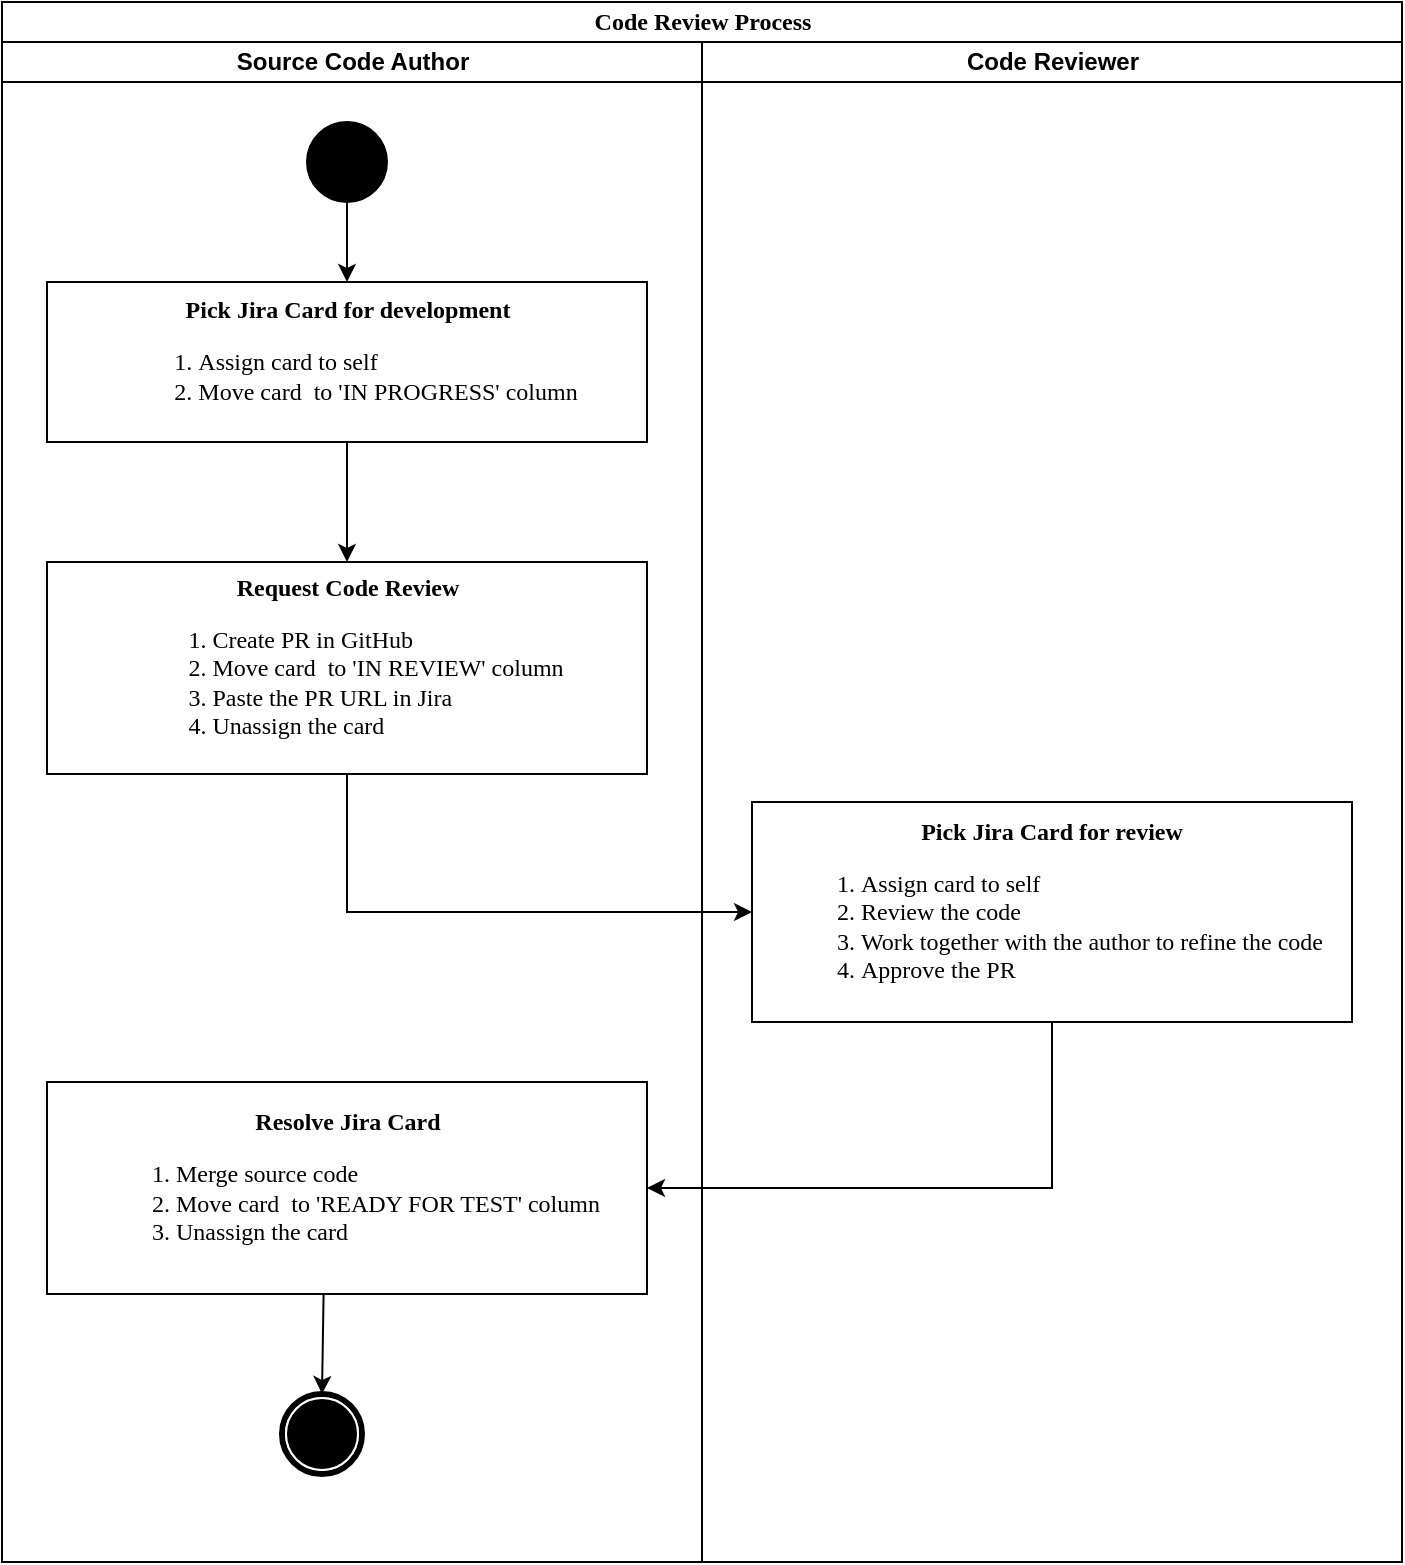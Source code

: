 <mxfile version="20.2.3" type="github">
  <diagram name="Page-1" id="0783ab3e-0a74-02c8-0abd-f7b4e66b4bec">
    <mxGraphModel dx="1562" dy="798" grid="1" gridSize="10" guides="1" tooltips="1" connect="1" arrows="1" fold="1" page="1" pageScale="1" pageWidth="850" pageHeight="1100" background="none" math="0" shadow="0">
      <root>
        <mxCell id="0" />
        <mxCell id="1" parent="0" />
        <mxCell id="1c1d494c118603dd-1" value="Code Review Process" style="swimlane;html=1;childLayout=stackLayout;startSize=20;rounded=0;shadow=0;comic=0;labelBackgroundColor=none;strokeWidth=1;fontFamily=Verdana;fontSize=12;align=center;" parent="1" vertex="1">
          <mxGeometry x="40" y="20" width="700" height="780" as="geometry" />
        </mxCell>
        <mxCell id="NRtrJIy5ohnwvk667oF4-37" value="" style="endArrow=classic;html=1;rounded=0;fontSize=11;exitX=0.5;exitY=1;exitDx=0;exitDy=0;entryX=0;entryY=0.5;entryDx=0;entryDy=0;edgeStyle=orthogonalEdgeStyle;" edge="1" parent="1c1d494c118603dd-1" source="NRtrJIy5ohnwvk667oF4-33" target="NRtrJIy5ohnwvk667oF4-34">
          <mxGeometry width="50" height="50" relative="1" as="geometry">
            <mxPoint x="370" y="380" as="sourcePoint" />
            <mxPoint x="420" y="330" as="targetPoint" />
          </mxGeometry>
        </mxCell>
        <mxCell id="NRtrJIy5ohnwvk667oF4-39" value="" style="endArrow=classic;html=1;rounded=0;fontSize=11;entryX=1;entryY=0.5;entryDx=0;entryDy=0;exitX=0.5;exitY=1;exitDx=0;exitDy=0;edgeStyle=orthogonalEdgeStyle;" edge="1" parent="1c1d494c118603dd-1" source="NRtrJIy5ohnwvk667oF4-34" target="NRtrJIy5ohnwvk667oF4-38">
          <mxGeometry width="50" height="50" relative="1" as="geometry">
            <mxPoint x="370" y="410" as="sourcePoint" />
            <mxPoint x="420" y="360" as="targetPoint" />
          </mxGeometry>
        </mxCell>
        <mxCell id="1c1d494c118603dd-2" value="Source Code Author" style="swimlane;html=1;startSize=20;" parent="1c1d494c118603dd-1" vertex="1">
          <mxGeometry y="20" width="350" height="760" as="geometry" />
        </mxCell>
        <mxCell id="NRtrJIy5ohnwvk667oF4-13" style="edgeStyle=orthogonalEdgeStyle;rounded=0;orthogonalLoop=1;jettySize=auto;html=1;exitX=0.5;exitY=1;exitDx=0;exitDy=0;fontSize=11;entryX=0.5;entryY=0;entryDx=0;entryDy=0;" edge="1" parent="1c1d494c118603dd-2" source="NRtrJIy5ohnwvk667oF4-10" target="NRtrJIy5ohnwvk667oF4-32">
          <mxGeometry relative="1" as="geometry">
            <mxPoint x="130" y="150" as="targetPoint" />
          </mxGeometry>
        </mxCell>
        <mxCell id="NRtrJIy5ohnwvk667oF4-10" value="" style="ellipse;whiteSpace=wrap;html=1;rounded=0;shadow=0;comic=0;labelBackgroundColor=none;strokeWidth=1;fillColor=#000000;fontFamily=Verdana;fontSize=12;align=center;" vertex="1" parent="1c1d494c118603dd-2">
          <mxGeometry x="152.5" y="40" width="40" height="40" as="geometry" />
        </mxCell>
        <mxCell id="NRtrJIy5ohnwvk667oF4-27" value="" style="endArrow=classic;html=1;rounded=0;fontSize=11;entryX=0.5;entryY=0;entryDx=0;entryDy=0;" edge="1" parent="1c1d494c118603dd-2" source="NRtrJIy5ohnwvk667oF4-32" target="NRtrJIy5ohnwvk667oF4-33">
          <mxGeometry width="50" height="50" relative="1" as="geometry">
            <mxPoint x="128.276" y="250" as="sourcePoint" />
            <mxPoint x="126.897" y="290" as="targetPoint" />
          </mxGeometry>
        </mxCell>
        <mxCell id="NRtrJIy5ohnwvk667oF4-32" value="&lt;b&gt;Pick Jira Card for development&lt;/b&gt;&lt;br&gt;&lt;div style=&quot;text-align: left;&quot;&gt;&lt;ol&gt;&lt;li&gt;&lt;span style=&quot;background-color: initial;&quot;&gt;Assign card to self&lt;/span&gt;&lt;/li&gt;&lt;li&gt;&lt;span style=&quot;background-color: initial;&quot;&gt;Move card&amp;nbsp; to &#39;IN PROGRESS&#39; column&lt;/span&gt;&lt;/li&gt;&lt;/ol&gt;&lt;/div&gt;" style="rounded=0;whiteSpace=wrap;html=1;shadow=0;comic=0;labelBackgroundColor=none;strokeWidth=1;fontFamily=Verdana;fontSize=12;align=center;arcSize=50;spacing=0;" vertex="1" parent="1c1d494c118603dd-2">
          <mxGeometry x="22.5" y="120" width="300" height="80" as="geometry" />
        </mxCell>
        <mxCell id="NRtrJIy5ohnwvk667oF4-33" value="&lt;b&gt;Request Code Review&lt;/b&gt;&lt;br&gt;&lt;div style=&quot;text-align: left;&quot;&gt;&lt;ol&gt;&lt;li&gt;&lt;span style=&quot;background-color: initial;&quot;&gt;Create PR in GitHub&lt;/span&gt;&lt;/li&gt;&lt;li&gt;&lt;span style=&quot;background-color: initial;&quot;&gt;Move card&amp;nbsp; to &#39;IN REVIEW&#39; column&lt;/span&gt;&lt;/li&gt;&lt;li&gt;&lt;span style=&quot;background-color: initial;&quot;&gt;Paste the PR URL in Jira&lt;/span&gt;&lt;/li&gt;&lt;li&gt;Unassign the card&lt;/li&gt;&lt;/ol&gt;&lt;/div&gt;" style="rounded=0;whiteSpace=wrap;html=1;shadow=0;comic=0;labelBackgroundColor=none;strokeWidth=1;fontFamily=Verdana;fontSize=12;align=center;arcSize=50;spacing=0;" vertex="1" parent="1c1d494c118603dd-2">
          <mxGeometry x="22.5" y="260" width="300" height="106" as="geometry" />
        </mxCell>
        <mxCell id="NRtrJIy5ohnwvk667oF4-38" value="&lt;b&gt;Resolve Jira Card&lt;/b&gt;&lt;br&gt;&lt;div style=&quot;text-align: left;&quot;&gt;&lt;ol&gt;&lt;li&gt;&lt;span style=&quot;background-color: initial;&quot;&gt;Merge source code&lt;/span&gt;&lt;/li&gt;&lt;li&gt;&lt;span style=&quot;background-color: initial;&quot;&gt;Move card&amp;nbsp; to &#39;READY FOR TEST&#39; column&lt;/span&gt;&lt;/li&gt;&lt;li&gt;Unassign the card&lt;/li&gt;&lt;/ol&gt;&lt;/div&gt;" style="rounded=0;whiteSpace=wrap;html=1;shadow=0;comic=0;labelBackgroundColor=none;strokeWidth=1;fontFamily=Verdana;fontSize=12;align=center;arcSize=50;spacing=0;" vertex="1" parent="1c1d494c118603dd-2">
          <mxGeometry x="22.5" y="520" width="300" height="106" as="geometry" />
        </mxCell>
        <mxCell id="NRtrJIy5ohnwvk667oF4-40" value="" style="shape=mxgraph.bpmn.shape;html=1;verticalLabelPosition=bottom;labelBackgroundColor=#ffffff;verticalAlign=top;perimeter=ellipsePerimeter;outline=end;symbol=terminate;rounded=0;shadow=0;comic=0;strokeWidth=1;fontFamily=Verdana;fontSize=12;align=center;" vertex="1" parent="1c1d494c118603dd-2">
          <mxGeometry x="140" y="676" width="40" height="40" as="geometry" />
        </mxCell>
        <mxCell id="NRtrJIy5ohnwvk667oF4-42" value="" style="endArrow=classic;html=1;rounded=0;fontSize=11;exitX=0.461;exitY=0.998;exitDx=0;exitDy=0;exitPerimeter=0;entryX=0.5;entryY=0;entryDx=0;entryDy=0;" edge="1" parent="1c1d494c118603dd-2" source="NRtrJIy5ohnwvk667oF4-38" target="NRtrJIy5ohnwvk667oF4-40">
          <mxGeometry width="50" height="50" relative="1" as="geometry">
            <mxPoint x="370" y="630" as="sourcePoint" />
            <mxPoint x="420" y="580" as="targetPoint" />
          </mxGeometry>
        </mxCell>
        <mxCell id="1c1d494c118603dd-3" value="Code Reviewer" style="swimlane;html=1;startSize=20;" parent="1c1d494c118603dd-1" vertex="1">
          <mxGeometry x="350" y="20" width="350" height="760" as="geometry" />
        </mxCell>
        <mxCell id="NRtrJIy5ohnwvk667oF4-34" value="&lt;b&gt;Pick Jira Card for review&lt;/b&gt;&lt;br&gt;&lt;div style=&quot;text-align: left;&quot;&gt;&lt;ol&gt;&lt;li&gt;&lt;span style=&quot;background-color: initial;&quot;&gt;Assign card to self&lt;/span&gt;&lt;/li&gt;&lt;li&gt;Review the code&lt;/li&gt;&lt;li&gt;Work together with the author to refine the code&lt;/li&gt;&lt;li&gt;Approve the PR&lt;/li&gt;&lt;/ol&gt;&lt;/div&gt;" style="rounded=0;whiteSpace=wrap;html=1;shadow=0;comic=0;labelBackgroundColor=none;strokeWidth=1;fontFamily=Verdana;fontSize=12;align=center;arcSize=50;spacing=0;" vertex="1" parent="1c1d494c118603dd-3">
          <mxGeometry x="25" y="380" width="300" height="110" as="geometry" />
        </mxCell>
      </root>
    </mxGraphModel>
  </diagram>
</mxfile>
